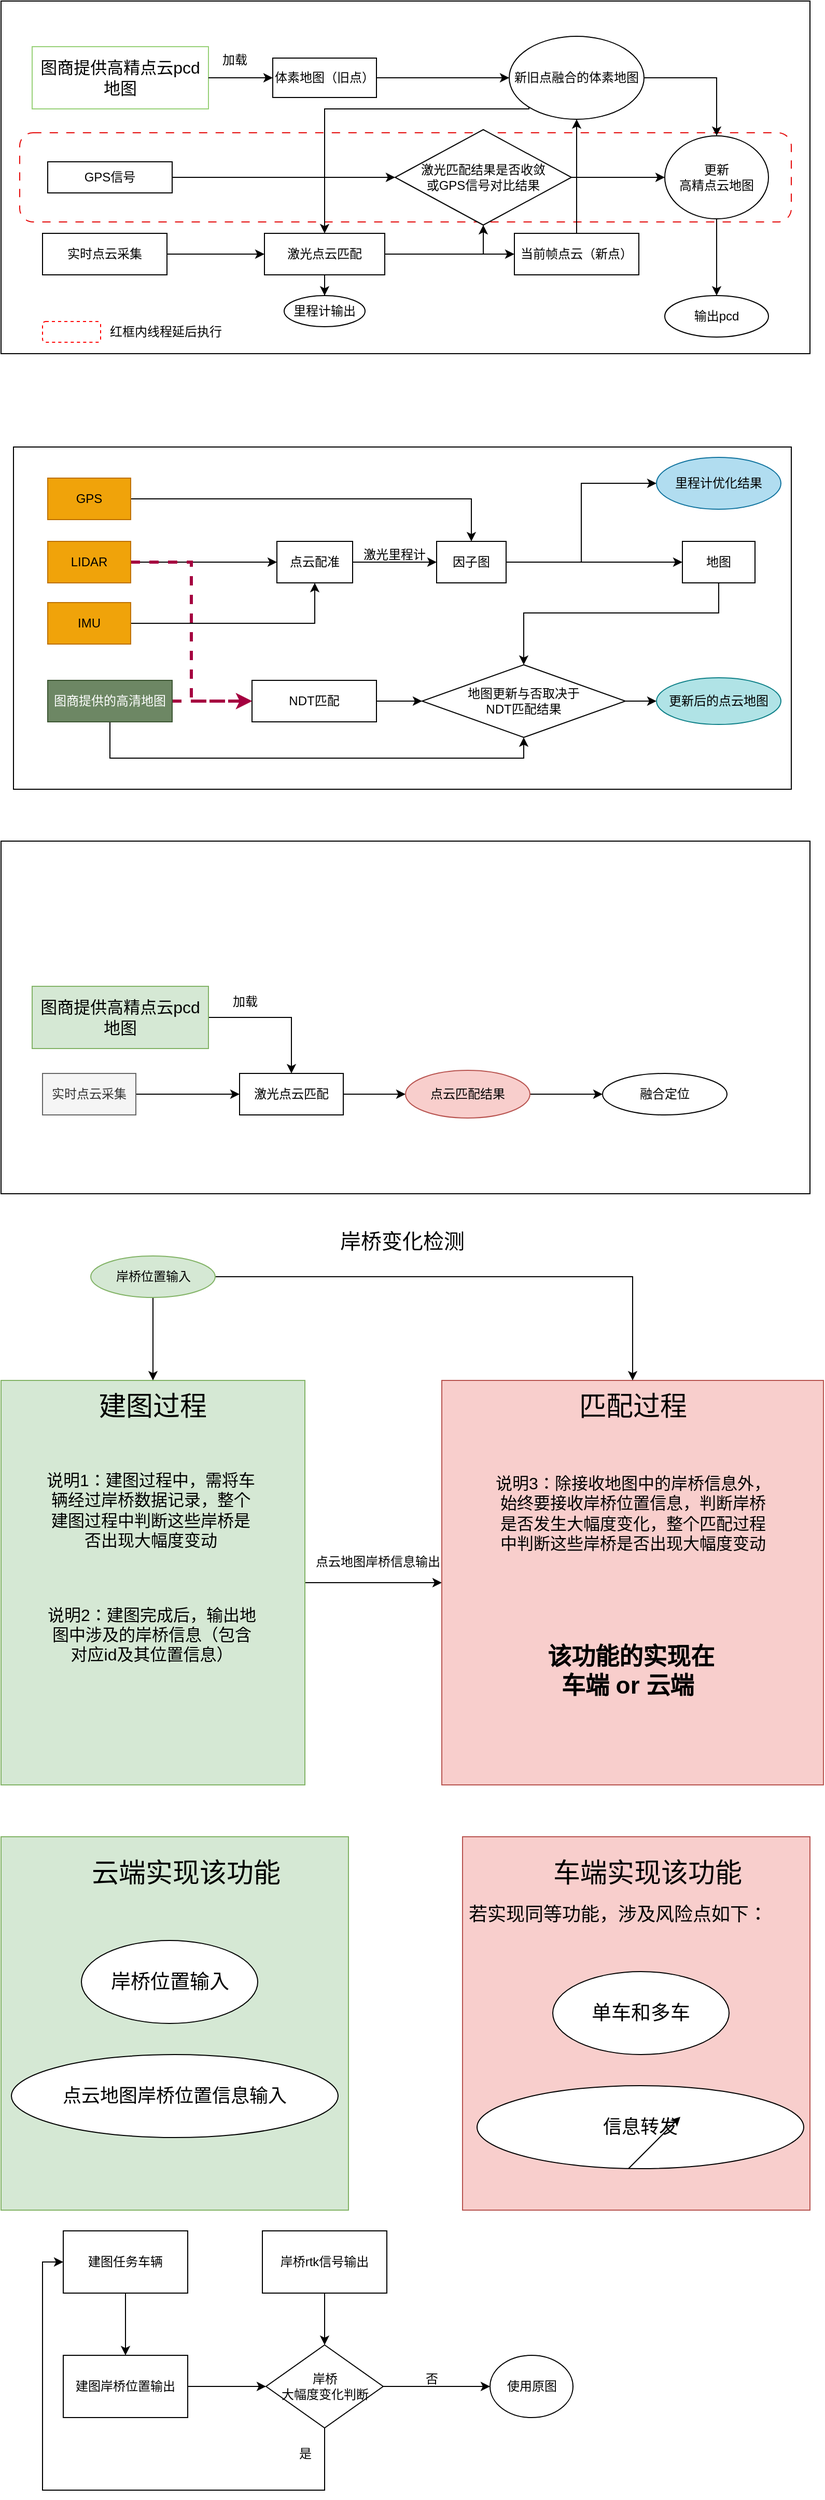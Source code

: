 <mxfile version="24.6.3" type="github">
  <diagram name="第 1 页" id="jgk6TLI41gFWQYQwitnz">
    <mxGraphModel dx="463" dy="562" grid="1" gridSize="10" guides="1" tooltips="1" connect="1" arrows="1" fold="1" page="1" pageScale="1" pageWidth="827" pageHeight="1169" math="0" shadow="0">
      <root>
        <mxCell id="0" />
        <mxCell id="1" parent="0" />
        <mxCell id="wMJG4W6XiPVDL9AXUNTD-142" value="" style="rounded=0;whiteSpace=wrap;html=1;" parent="1" vertex="1">
          <mxGeometry x="847" y="440" width="750" height="330" as="geometry" />
        </mxCell>
        <mxCell id="wMJG4W6XiPVDL9AXUNTD-46" value="" style="rounded=0;whiteSpace=wrap;html=1;" parent="1" vertex="1">
          <mxGeometry x="835" y="10" width="780" height="340" as="geometry" />
        </mxCell>
        <mxCell id="wMJG4W6XiPVDL9AXUNTD-97" value="" style="rounded=1;whiteSpace=wrap;html=1;dashed=1;dashPattern=8 8;strokeColor=#e40707;" parent="1" vertex="1">
          <mxGeometry x="853" y="137" width="744" height="86" as="geometry" />
        </mxCell>
        <mxCell id="wMJG4W6XiPVDL9AXUNTD-47" value="&lt;font style=&quot;font-size: 16px;&quot;&gt;图商提供高精点云pcd地图&lt;/font&gt;" style="rounded=0;whiteSpace=wrap;html=1;strokeColor=#97D077;" parent="1" vertex="1">
          <mxGeometry x="865" y="54" width="170" height="60" as="geometry" />
        </mxCell>
        <mxCell id="wMJG4W6XiPVDL9AXUNTD-54" style="edgeStyle=orthogonalEdgeStyle;rounded=0;orthogonalLoop=1;jettySize=auto;html=1;exitX=1;exitY=0.5;exitDx=0;exitDy=0;entryX=0;entryY=0.5;entryDx=0;entryDy=0;" parent="1" source="wMJG4W6XiPVDL9AXUNTD-49" target="wMJG4W6XiPVDL9AXUNTD-51" edge="1">
          <mxGeometry relative="1" as="geometry" />
        </mxCell>
        <mxCell id="wMJG4W6XiPVDL9AXUNTD-49" value="实时点云采集" style="rounded=0;whiteSpace=wrap;html=1;" parent="1" vertex="1">
          <mxGeometry x="875" y="234" width="120" height="40" as="geometry" />
        </mxCell>
        <mxCell id="wMJG4W6XiPVDL9AXUNTD-50" value="当前帧点云（新点）" style="rounded=0;whiteSpace=wrap;html=1;" parent="1" vertex="1">
          <mxGeometry x="1330" y="234" width="120" height="40" as="geometry" />
        </mxCell>
        <mxCell id="wMJG4W6XiPVDL9AXUNTD-57" style="edgeStyle=orthogonalEdgeStyle;rounded=0;orthogonalLoop=1;jettySize=auto;html=1;exitX=1;exitY=0.5;exitDx=0;exitDy=0;entryX=0;entryY=0.5;entryDx=0;entryDy=0;" parent="1" source="wMJG4W6XiPVDL9AXUNTD-51" target="wMJG4W6XiPVDL9AXUNTD-50" edge="1">
          <mxGeometry relative="1" as="geometry" />
        </mxCell>
        <mxCell id="wMJG4W6XiPVDL9AXUNTD-83" style="edgeStyle=orthogonalEdgeStyle;rounded=0;orthogonalLoop=1;jettySize=auto;html=1;entryX=0.5;entryY=1;entryDx=0;entryDy=0;" parent="1" source="wMJG4W6XiPVDL9AXUNTD-51" target="wMJG4W6XiPVDL9AXUNTD-69" edge="1">
          <mxGeometry relative="1" as="geometry">
            <mxPoint x="1285" y="224" as="targetPoint" />
          </mxGeometry>
        </mxCell>
        <mxCell id="wMJG4W6XiPVDL9AXUNTD-104" value="" style="edgeStyle=orthogonalEdgeStyle;rounded=0;orthogonalLoop=1;jettySize=auto;html=1;" parent="1" source="wMJG4W6XiPVDL9AXUNTD-51" target="wMJG4W6XiPVDL9AXUNTD-103" edge="1">
          <mxGeometry relative="1" as="geometry" />
        </mxCell>
        <mxCell id="wMJG4W6XiPVDL9AXUNTD-51" value="激光点云匹配" style="rounded=0;whiteSpace=wrap;html=1;" parent="1" vertex="1">
          <mxGeometry x="1089" y="234" width="116" height="40" as="geometry" />
        </mxCell>
        <mxCell id="wMJG4W6XiPVDL9AXUNTD-60" value="" style="endArrow=classic;html=1;rounded=0;exitX=1;exitY=0.5;exitDx=0;exitDy=0;" parent="1" source="wMJG4W6XiPVDL9AXUNTD-47" target="wMJG4W6XiPVDL9AXUNTD-61" edge="1">
          <mxGeometry width="50" height="50" relative="1" as="geometry">
            <mxPoint x="1110" y="14" as="sourcePoint" />
            <mxPoint x="1150" y="-56" as="targetPoint" />
          </mxGeometry>
        </mxCell>
        <mxCell id="wMJG4W6XiPVDL9AXUNTD-76" value="" style="edgeStyle=orthogonalEdgeStyle;rounded=0;orthogonalLoop=1;jettySize=auto;html=1;exitX=0;exitY=1;exitDx=0;exitDy=0;" parent="1" source="wMJG4W6XiPVDL9AXUNTD-78" target="wMJG4W6XiPVDL9AXUNTD-51" edge="1">
          <mxGeometry relative="1" as="geometry">
            <Array as="points">
              <mxPoint x="1344" y="114" />
              <mxPoint x="1147" y="114" />
            </Array>
          </mxGeometry>
        </mxCell>
        <mxCell id="wMJG4W6XiPVDL9AXUNTD-61" value="体素地图（旧点）" style="rounded=0;whiteSpace=wrap;html=1;" parent="1" vertex="1">
          <mxGeometry x="1097" y="65" width="100" height="38" as="geometry" />
        </mxCell>
        <mxCell id="wMJG4W6XiPVDL9AXUNTD-66" value="加载" style="text;html=1;align=center;verticalAlign=middle;resizable=0;points=[];autosize=1;strokeColor=none;fillColor=none;" parent="1" vertex="1">
          <mxGeometry x="1035" y="52" width="50" height="30" as="geometry" />
        </mxCell>
        <mxCell id="wMJG4W6XiPVDL9AXUNTD-72" style="edgeStyle=orthogonalEdgeStyle;rounded=0;orthogonalLoop=1;jettySize=auto;html=1;exitX=1;exitY=0.5;exitDx=0;exitDy=0;entryX=0;entryY=0.5;entryDx=0;entryDy=0;" parent="1" source="wMJG4W6XiPVDL9AXUNTD-67" target="wMJG4W6XiPVDL9AXUNTD-69" edge="1">
          <mxGeometry relative="1" as="geometry" />
        </mxCell>
        <mxCell id="wMJG4W6XiPVDL9AXUNTD-67" value="GPS信号" style="rounded=0;whiteSpace=wrap;html=1;" parent="1" vertex="1">
          <mxGeometry x="880" y="165" width="120" height="30" as="geometry" />
        </mxCell>
        <mxCell id="wMJG4W6XiPVDL9AXUNTD-68" value="" style="endArrow=classic;html=1;rounded=0;exitX=0.5;exitY=0;exitDx=0;exitDy=0;entryX=0.5;entryY=1;entryDx=0;entryDy=0;" parent="1" source="wMJG4W6XiPVDL9AXUNTD-50" target="wMJG4W6XiPVDL9AXUNTD-78" edge="1">
          <mxGeometry width="50" height="50" relative="1" as="geometry">
            <mxPoint x="1095" y="184" as="sourcePoint" />
            <mxPoint x="1345" y="184" as="targetPoint" />
          </mxGeometry>
        </mxCell>
        <mxCell id="wMJG4W6XiPVDL9AXUNTD-87" style="edgeStyle=orthogonalEdgeStyle;rounded=0;orthogonalLoop=1;jettySize=auto;html=1;" parent="1" source="wMJG4W6XiPVDL9AXUNTD-69" target="wMJG4W6XiPVDL9AXUNTD-88" edge="1">
          <mxGeometry relative="1" as="geometry">
            <mxPoint x="1475" y="180" as="targetPoint" />
          </mxGeometry>
        </mxCell>
        <mxCell id="wMJG4W6XiPVDL9AXUNTD-69" value="激光匹配结果是否收敛&lt;br&gt;或GPS信号对比结果" style="rhombus;whiteSpace=wrap;html=1;" parent="1" vertex="1">
          <mxGeometry x="1215" y="134" width="170" height="92" as="geometry" />
        </mxCell>
        <mxCell id="wMJG4W6XiPVDL9AXUNTD-79" value="" style="endArrow=classic;html=1;rounded=0;entryX=0;entryY=0.5;entryDx=0;entryDy=0;exitX=1;exitY=0.5;exitDx=0;exitDy=0;" parent="1" source="wMJG4W6XiPVDL9AXUNTD-61" target="wMJG4W6XiPVDL9AXUNTD-78" edge="1">
          <mxGeometry width="50" height="50" relative="1" as="geometry">
            <mxPoint x="1199" y="84" as="sourcePoint" />
            <mxPoint x="1405" y="84" as="targetPoint" />
          </mxGeometry>
        </mxCell>
        <mxCell id="wMJG4W6XiPVDL9AXUNTD-90" style="edgeStyle=orthogonalEdgeStyle;rounded=0;orthogonalLoop=1;jettySize=auto;html=1;entryX=0.5;entryY=0;entryDx=0;entryDy=0;" parent="1" source="wMJG4W6XiPVDL9AXUNTD-78" target="wMJG4W6XiPVDL9AXUNTD-88" edge="1">
          <mxGeometry relative="1" as="geometry" />
        </mxCell>
        <mxCell id="wMJG4W6XiPVDL9AXUNTD-78" value="新旧点融合的体素地图" style="ellipse;whiteSpace=wrap;html=1;" parent="1" vertex="1">
          <mxGeometry x="1325" y="44" width="130" height="80" as="geometry" />
        </mxCell>
        <mxCell id="wMJG4W6XiPVDL9AXUNTD-92" value="" style="edgeStyle=orthogonalEdgeStyle;rounded=0;orthogonalLoop=1;jettySize=auto;html=1;" parent="1" source="wMJG4W6XiPVDL9AXUNTD-88" target="wMJG4W6XiPVDL9AXUNTD-91" edge="1">
          <mxGeometry relative="1" as="geometry" />
        </mxCell>
        <mxCell id="wMJG4W6XiPVDL9AXUNTD-88" value="更新&lt;br&gt;高精点云地图" style="ellipse;whiteSpace=wrap;html=1;" parent="1" vertex="1">
          <mxGeometry x="1475" y="140" width="100" height="80" as="geometry" />
        </mxCell>
        <mxCell id="wMJG4W6XiPVDL9AXUNTD-91" value="输出pcd" style="ellipse;whiteSpace=wrap;html=1;" parent="1" vertex="1">
          <mxGeometry x="1475" y="294" width="100" height="40" as="geometry" />
        </mxCell>
        <mxCell id="wMJG4W6XiPVDL9AXUNTD-98" value="" style="rounded=1;whiteSpace=wrap;html=1;dashed=1;strokeColor=#FF0000;" parent="1" vertex="1">
          <mxGeometry x="875" y="319" width="56" height="20" as="geometry" />
        </mxCell>
        <mxCell id="wMJG4W6XiPVDL9AXUNTD-99" value="红框内线程延后执行" style="text;html=1;strokeColor=none;fillColor=none;align=center;verticalAlign=middle;whiteSpace=wrap;rounded=0;" parent="1" vertex="1">
          <mxGeometry x="935" y="314" width="118" height="30" as="geometry" />
        </mxCell>
        <mxCell id="wMJG4W6XiPVDL9AXUNTD-103" value="里程计输出" style="ellipse;whiteSpace=wrap;html=1;" parent="1" vertex="1">
          <mxGeometry x="1108" y="294" width="78" height="30" as="geometry" />
        </mxCell>
        <mxCell id="wMJG4W6XiPVDL9AXUNTD-113" style="edgeStyle=orthogonalEdgeStyle;rounded=0;orthogonalLoop=1;jettySize=auto;html=1;" parent="1" source="wMJG4W6XiPVDL9AXUNTD-105" target="wMJG4W6XiPVDL9AXUNTD-111" edge="1">
          <mxGeometry relative="1" as="geometry" />
        </mxCell>
        <mxCell id="wMJG4W6XiPVDL9AXUNTD-105" value="GPS" style="rounded=0;whiteSpace=wrap;html=1;fillColor=#f0a30a;fontColor=#000000;strokeColor=#BD7000;" parent="1" vertex="1">
          <mxGeometry x="880" y="470" width="80" height="40" as="geometry" />
        </mxCell>
        <mxCell id="wMJG4W6XiPVDL9AXUNTD-109" style="edgeStyle=orthogonalEdgeStyle;rounded=0;orthogonalLoop=1;jettySize=auto;html=1;exitX=1;exitY=0.5;exitDx=0;exitDy=0;entryX=0;entryY=0.5;entryDx=0;entryDy=0;" parent="1" source="wMJG4W6XiPVDL9AXUNTD-106" target="wMJG4W6XiPVDL9AXUNTD-108" edge="1">
          <mxGeometry relative="1" as="geometry" />
        </mxCell>
        <mxCell id="wMJG4W6XiPVDL9AXUNTD-146" style="edgeStyle=orthogonalEdgeStyle;rounded=0;orthogonalLoop=1;jettySize=auto;html=1;entryX=0;entryY=0.5;entryDx=0;entryDy=0;strokeColor=#A50040;fillColor=#d80073;dashed=1;strokeWidth=3;" parent="1" source="wMJG4W6XiPVDL9AXUNTD-106" target="wMJG4W6XiPVDL9AXUNTD-117" edge="1">
          <mxGeometry relative="1" as="geometry" />
        </mxCell>
        <mxCell id="wMJG4W6XiPVDL9AXUNTD-106" value="LIDAR" style="rounded=0;whiteSpace=wrap;html=1;fillColor=#f0a30a;fontColor=#000000;strokeColor=#BD7000;" parent="1" vertex="1">
          <mxGeometry x="880" y="531" width="80" height="40" as="geometry" />
        </mxCell>
        <mxCell id="wMJG4W6XiPVDL9AXUNTD-112" style="edgeStyle=orthogonalEdgeStyle;rounded=0;orthogonalLoop=1;jettySize=auto;html=1;" parent="1" source="wMJG4W6XiPVDL9AXUNTD-107" target="wMJG4W6XiPVDL9AXUNTD-108" edge="1">
          <mxGeometry relative="1" as="geometry" />
        </mxCell>
        <mxCell id="wMJG4W6XiPVDL9AXUNTD-107" value="IMU" style="rounded=0;whiteSpace=wrap;html=1;fillColor=#f0a30a;fontColor=#000000;strokeColor=#BD7000;" parent="1" vertex="1">
          <mxGeometry x="880" y="590" width="80" height="40" as="geometry" />
        </mxCell>
        <mxCell id="wMJG4W6XiPVDL9AXUNTD-114" style="edgeStyle=orthogonalEdgeStyle;rounded=0;orthogonalLoop=1;jettySize=auto;html=1;exitX=1;exitY=0.5;exitDx=0;exitDy=0;entryX=0;entryY=0.5;entryDx=0;entryDy=0;" parent="1" source="wMJG4W6XiPVDL9AXUNTD-108" target="wMJG4W6XiPVDL9AXUNTD-111" edge="1">
          <mxGeometry relative="1" as="geometry" />
        </mxCell>
        <mxCell id="wMJG4W6XiPVDL9AXUNTD-108" value="点云配准" style="whiteSpace=wrap;html=1;movable=1;resizable=1;rotatable=1;deletable=1;editable=1;locked=0;connectable=1;" parent="1" vertex="1">
          <mxGeometry x="1101" y="531" width="73" height="40" as="geometry" />
        </mxCell>
        <mxCell id="wMJG4W6XiPVDL9AXUNTD-120" value="" style="edgeStyle=orthogonalEdgeStyle;rounded=0;orthogonalLoop=1;jettySize=auto;html=1;" parent="1" source="wMJG4W6XiPVDL9AXUNTD-111" target="wMJG4W6XiPVDL9AXUNTD-119" edge="1">
          <mxGeometry relative="1" as="geometry" />
        </mxCell>
        <mxCell id="wMJG4W6XiPVDL9AXUNTD-141" style="edgeStyle=orthogonalEdgeStyle;rounded=0;orthogonalLoop=1;jettySize=auto;html=1;entryX=0;entryY=0.5;entryDx=0;entryDy=0;" parent="1" source="wMJG4W6XiPVDL9AXUNTD-111" target="wMJG4W6XiPVDL9AXUNTD-143" edge="1">
          <mxGeometry relative="1" as="geometry">
            <mxPoint x="1492" y="490" as="targetPoint" />
          </mxGeometry>
        </mxCell>
        <mxCell id="wMJG4W6XiPVDL9AXUNTD-111" value="因子图" style="rounded=0;whiteSpace=wrap;html=1;" parent="1" vertex="1">
          <mxGeometry x="1255" y="531" width="67" height="40" as="geometry" />
        </mxCell>
        <mxCell id="wMJG4W6XiPVDL9AXUNTD-115" value="激光里程计" style="text;html=1;align=center;verticalAlign=middle;resizable=0;points=[];autosize=1;strokeColor=none;fillColor=none;" parent="1" vertex="1">
          <mxGeometry x="1174" y="529" width="80" height="30" as="geometry" />
        </mxCell>
        <mxCell id="wMJG4W6XiPVDL9AXUNTD-129" value="" style="edgeStyle=orthogonalEdgeStyle;rounded=0;orthogonalLoop=1;jettySize=auto;html=1;strokeColor=#A50040;fillColor=#d80073;dashed=1;strokeWidth=3;" parent="1" source="wMJG4W6XiPVDL9AXUNTD-116" target="wMJG4W6XiPVDL9AXUNTD-117" edge="1">
          <mxGeometry relative="1" as="geometry" />
        </mxCell>
        <mxCell id="wMJG4W6XiPVDL9AXUNTD-139" style="edgeStyle=orthogonalEdgeStyle;rounded=0;orthogonalLoop=1;jettySize=auto;html=1;entryX=0.5;entryY=1;entryDx=0;entryDy=0;" parent="1" source="wMJG4W6XiPVDL9AXUNTD-116" target="wMJG4W6XiPVDL9AXUNTD-131" edge="1">
          <mxGeometry relative="1" as="geometry">
            <Array as="points">
              <mxPoint x="940" y="740" />
              <mxPoint x="1339" y="740" />
            </Array>
          </mxGeometry>
        </mxCell>
        <mxCell id="wMJG4W6XiPVDL9AXUNTD-116" value="图商提供的高清地图" style="rounded=0;whiteSpace=wrap;html=1;fillColor=#6d8764;fontColor=#ffffff;strokeColor=#3A5431;" parent="1" vertex="1">
          <mxGeometry x="880" y="665" width="120" height="40" as="geometry" />
        </mxCell>
        <mxCell id="wMJG4W6XiPVDL9AXUNTD-133" style="edgeStyle=orthogonalEdgeStyle;rounded=0;orthogonalLoop=1;jettySize=auto;html=1;entryX=0;entryY=0.5;entryDx=0;entryDy=0;" parent="1" source="wMJG4W6XiPVDL9AXUNTD-117" target="wMJG4W6XiPVDL9AXUNTD-131" edge="1">
          <mxGeometry relative="1" as="geometry" />
        </mxCell>
        <mxCell id="wMJG4W6XiPVDL9AXUNTD-117" value="NDT匹配" style="rounded=0;whiteSpace=wrap;html=1;" parent="1" vertex="1">
          <mxGeometry x="1077" y="665" width="120" height="40" as="geometry" />
        </mxCell>
        <mxCell id="wMJG4W6XiPVDL9AXUNTD-137" style="edgeStyle=orthogonalEdgeStyle;rounded=0;orthogonalLoop=1;jettySize=auto;html=1;entryX=0.5;entryY=0;entryDx=0;entryDy=0;" parent="1" source="wMJG4W6XiPVDL9AXUNTD-119" target="wMJG4W6XiPVDL9AXUNTD-131" edge="1">
          <mxGeometry relative="1" as="geometry">
            <Array as="points">
              <mxPoint x="1527" y="600" />
              <mxPoint x="1339" y="600" />
            </Array>
          </mxGeometry>
        </mxCell>
        <mxCell id="wMJG4W6XiPVDL9AXUNTD-119" value="地图" style="rounded=0;whiteSpace=wrap;html=1;" parent="1" vertex="1">
          <mxGeometry x="1492" y="531" width="70" height="40" as="geometry" />
        </mxCell>
        <mxCell id="wMJG4W6XiPVDL9AXUNTD-145" value="" style="edgeStyle=orthogonalEdgeStyle;rounded=0;orthogonalLoop=1;jettySize=auto;html=1;" parent="1" source="wMJG4W6XiPVDL9AXUNTD-131" target="wMJG4W6XiPVDL9AXUNTD-144" edge="1">
          <mxGeometry relative="1" as="geometry" />
        </mxCell>
        <mxCell id="wMJG4W6XiPVDL9AXUNTD-131" value="地图更新与否取决于&lt;br&gt;NDT匹配结果" style="rhombus;whiteSpace=wrap;html=1;" parent="1" vertex="1">
          <mxGeometry x="1241" y="650" width="196" height="70" as="geometry" />
        </mxCell>
        <mxCell id="wMJG4W6XiPVDL9AXUNTD-143" value="里程计优化结果" style="ellipse;whiteSpace=wrap;html=1;fillColor=#b1ddf0;strokeColor=#10739e;" parent="1" vertex="1">
          <mxGeometry x="1467" y="450" width="120" height="50" as="geometry" />
        </mxCell>
        <mxCell id="wMJG4W6XiPVDL9AXUNTD-144" value="更新后的点云地图" style="ellipse;whiteSpace=wrap;html=1;fillColor=#b0e3e6;strokeColor=#0e8088;" parent="1" vertex="1">
          <mxGeometry x="1467" y="662.5" width="120" height="45" as="geometry" />
        </mxCell>
        <mxCell id="LvPCP1mISs3mfpXkRBbp-1" value="" style="rounded=0;whiteSpace=wrap;html=1;" parent="1" vertex="1">
          <mxGeometry x="835" y="820" width="780" height="340" as="geometry" />
        </mxCell>
        <mxCell id="LvPCP1mISs3mfpXkRBbp-33" style="edgeStyle=orthogonalEdgeStyle;rounded=0;orthogonalLoop=1;jettySize=auto;html=1;exitX=1;exitY=0.5;exitDx=0;exitDy=0;entryX=0.5;entryY=0;entryDx=0;entryDy=0;" parent="1" source="LvPCP1mISs3mfpXkRBbp-3" target="LvPCP1mISs3mfpXkRBbp-10" edge="1">
          <mxGeometry relative="1" as="geometry" />
        </mxCell>
        <mxCell id="LvPCP1mISs3mfpXkRBbp-3" value="&lt;font style=&quot;font-size: 16px;&quot;&gt;图商提供高精点云pcd地图&lt;/font&gt;" style="rounded=0;whiteSpace=wrap;html=1;strokeColor=#82b366;fillColor=#d5e8d4;" parent="1" vertex="1">
          <mxGeometry x="865" y="960" width="170" height="60" as="geometry" />
        </mxCell>
        <mxCell id="LvPCP1mISs3mfpXkRBbp-4" style="edgeStyle=orthogonalEdgeStyle;rounded=0;orthogonalLoop=1;jettySize=auto;html=1;exitX=1;exitY=0.5;exitDx=0;exitDy=0;entryX=0;entryY=0.5;entryDx=0;entryDy=0;" parent="1" source="LvPCP1mISs3mfpXkRBbp-5" target="LvPCP1mISs3mfpXkRBbp-10" edge="1">
          <mxGeometry relative="1" as="geometry" />
        </mxCell>
        <mxCell id="LvPCP1mISs3mfpXkRBbp-5" value="实时点云采集" style="rounded=0;whiteSpace=wrap;html=1;fillColor=#f5f5f5;fontColor=#333333;strokeColor=#666666;" parent="1" vertex="1">
          <mxGeometry x="875" y="1044" width="90" height="40" as="geometry" />
        </mxCell>
        <mxCell id="LvPCP1mISs3mfpXkRBbp-31" value="" style="edgeStyle=orthogonalEdgeStyle;rounded=0;orthogonalLoop=1;jettySize=auto;html=1;" parent="1" source="LvPCP1mISs3mfpXkRBbp-10" target="LvPCP1mISs3mfpXkRBbp-30" edge="1">
          <mxGeometry relative="1" as="geometry" />
        </mxCell>
        <mxCell id="LvPCP1mISs3mfpXkRBbp-10" value="激光点云匹配" style="rounded=0;whiteSpace=wrap;html=1;" parent="1" vertex="1">
          <mxGeometry x="1065" y="1044" width="100" height="40" as="geometry" />
        </mxCell>
        <mxCell id="LvPCP1mISs3mfpXkRBbp-14" value="加载" style="text;html=1;align=center;verticalAlign=middle;resizable=0;points=[];autosize=1;strokeColor=none;fillColor=none;" parent="1" vertex="1">
          <mxGeometry x="1045" y="960" width="50" height="30" as="geometry" />
        </mxCell>
        <mxCell id="LvPCP1mISs3mfpXkRBbp-34" value="" style="edgeStyle=orthogonalEdgeStyle;rounded=0;orthogonalLoop=1;jettySize=auto;html=1;" parent="1" source="LvPCP1mISs3mfpXkRBbp-30" target="LvPCP1mISs3mfpXkRBbp-32" edge="1">
          <mxGeometry relative="1" as="geometry" />
        </mxCell>
        <mxCell id="LvPCP1mISs3mfpXkRBbp-30" value="点云匹配结果" style="ellipse;whiteSpace=wrap;html=1;fillColor=#f8cecc;strokeColor=#b85450;" parent="1" vertex="1">
          <mxGeometry x="1225" y="1041" width="120" height="46" as="geometry" />
        </mxCell>
        <mxCell id="LvPCP1mISs3mfpXkRBbp-32" value="融合定位" style="ellipse;whiteSpace=wrap;html=1;" parent="1" vertex="1">
          <mxGeometry x="1415" y="1044" width="120" height="40" as="geometry" />
        </mxCell>
        <mxCell id="V4BnP03uMcus3ixBciyZ-2" value="岸桥变化检测" style="text;html=1;align=center;verticalAlign=middle;whiteSpace=wrap;rounded=0;fontSize=20;" parent="1" vertex="1">
          <mxGeometry x="1152" y="1190" width="140" height="30" as="geometry" />
        </mxCell>
        <mxCell id="V4BnP03uMcus3ixBciyZ-14" style="edgeStyle=orthogonalEdgeStyle;rounded=0;orthogonalLoop=1;jettySize=auto;html=1;exitX=1;exitY=0.5;exitDx=0;exitDy=0;entryX=0;entryY=0.5;entryDx=0;entryDy=0;" parent="1" source="V4BnP03uMcus3ixBciyZ-4" target="V4BnP03uMcus3ixBciyZ-5" edge="1">
          <mxGeometry relative="1" as="geometry" />
        </mxCell>
        <mxCell id="V4BnP03uMcus3ixBciyZ-4" value="" style="rounded=0;whiteSpace=wrap;html=1;fillColor=#d5e8d4;strokeColor=#82b366;" parent="1" vertex="1">
          <mxGeometry x="835" y="1340" width="293" height="390" as="geometry" />
        </mxCell>
        <mxCell id="V4BnP03uMcus3ixBciyZ-5" value="" style="rounded=0;whiteSpace=wrap;html=1;fillColor=#f8cecc;strokeColor=#b85450;" parent="1" vertex="1">
          <mxGeometry x="1260" y="1340" width="368" height="390" as="geometry" />
        </mxCell>
        <mxCell id="V4BnP03uMcus3ixBciyZ-9" style="edgeStyle=orthogonalEdgeStyle;rounded=0;orthogonalLoop=1;jettySize=auto;html=1;entryX=0.5;entryY=0;entryDx=0;entryDy=0;" parent="1" source="V4BnP03uMcus3ixBciyZ-6" target="V4BnP03uMcus3ixBciyZ-4" edge="1">
          <mxGeometry relative="1" as="geometry" />
        </mxCell>
        <mxCell id="V4BnP03uMcus3ixBciyZ-10" style="edgeStyle=orthogonalEdgeStyle;rounded=0;orthogonalLoop=1;jettySize=auto;html=1;exitX=1;exitY=0.5;exitDx=0;exitDy=0;entryX=0.5;entryY=0;entryDx=0;entryDy=0;" parent="1" source="V4BnP03uMcus3ixBciyZ-6" target="V4BnP03uMcus3ixBciyZ-5" edge="1">
          <mxGeometry relative="1" as="geometry" />
        </mxCell>
        <mxCell id="V4BnP03uMcus3ixBciyZ-6" value="岸桥位置输入" style="ellipse;whiteSpace=wrap;html=1;fillColor=#d5e8d4;strokeColor=#82b366;" parent="1" vertex="1">
          <mxGeometry x="921.5" y="1220" width="120" height="40" as="geometry" />
        </mxCell>
        <mxCell id="V4BnP03uMcus3ixBciyZ-7" value="建图过程" style="text;html=1;align=center;verticalAlign=middle;whiteSpace=wrap;rounded=0;fontSize=26;" parent="1" vertex="1">
          <mxGeometry x="907.25" y="1350" width="148.5" height="30" as="geometry" />
        </mxCell>
        <mxCell id="V4BnP03uMcus3ixBciyZ-8" value="匹配过程" style="text;html=1;align=center;verticalAlign=middle;whiteSpace=wrap;rounded=0;fontSize=26;" parent="1" vertex="1">
          <mxGeometry x="1386.5" y="1350" width="115" height="30" as="geometry" />
        </mxCell>
        <mxCell id="V4BnP03uMcus3ixBciyZ-12" value="说明1：建图过程中，需将车辆经过岸桥数据记录，整个建图过程中判断这些岸桥是否出现大幅度变动" style="text;html=1;align=center;verticalAlign=middle;whiteSpace=wrap;rounded=0;fontSize=16;" parent="1" vertex="1">
          <mxGeometry x="875" y="1410" width="209" height="110" as="geometry" />
        </mxCell>
        <mxCell id="V4BnP03uMcus3ixBciyZ-13" value="说明2：建图完成后，输出地图中涉及的岸桥信息（包含对应id及其位置信息）" style="text;html=1;align=center;verticalAlign=middle;whiteSpace=wrap;rounded=0;fontSize=16;" parent="1" vertex="1">
          <mxGeometry x="876" y="1530" width="209" height="110" as="geometry" />
        </mxCell>
        <mxCell id="V4BnP03uMcus3ixBciyZ-15" value="点云地图岸桥信息输出" style="text;html=1;align=center;verticalAlign=middle;resizable=0;points=[];autosize=1;strokeColor=none;fillColor=none;" parent="1" vertex="1">
          <mxGeometry x="1128" y="1500" width="140" height="30" as="geometry" />
        </mxCell>
        <mxCell id="V4BnP03uMcus3ixBciyZ-17" value="说明3：除接收地图中的岸桥信息外，始终要接收岸桥位置信息，判断岸桥是否发生大幅度变化，整个匹配过程中判断这些岸桥是否出现大幅度变动" style="text;html=1;align=center;verticalAlign=middle;whiteSpace=wrap;rounded=0;fontSize=16;" parent="1" vertex="1">
          <mxGeometry x="1308.75" y="1395" width="270.5" height="145" as="geometry" />
        </mxCell>
        <mxCell id="V4BnP03uMcus3ixBciyZ-19" value="&lt;b&gt;该功能的实现在车端 or 云端&amp;nbsp;&lt;/b&gt;" style="text;html=1;align=center;verticalAlign=middle;whiteSpace=wrap;rounded=0;fontSize=23;" parent="1" vertex="1">
          <mxGeometry x="1350" y="1590" width="185" height="60" as="geometry" />
        </mxCell>
        <mxCell id="V4BnP03uMcus3ixBciyZ-21" value="" style="rounded=0;whiteSpace=wrap;html=1;fillColor=#d5e8d4;strokeColor=#82b366;" parent="1" vertex="1">
          <mxGeometry x="835" y="1780" width="335" height="360" as="geometry" />
        </mxCell>
        <mxCell id="V4BnP03uMcus3ixBciyZ-22" value="云端实现该功能" style="text;html=1;align=center;verticalAlign=middle;whiteSpace=wrap;rounded=0;fontSize=26;" parent="1" vertex="1">
          <mxGeometry x="910" y="1800" width="207" height="30" as="geometry" />
        </mxCell>
        <mxCell id="V4BnP03uMcus3ixBciyZ-23" value="岸桥位置输入" style="ellipse;whiteSpace=wrap;html=1;fontSize=19;" parent="1" vertex="1">
          <mxGeometry x="912.5" y="1880" width="170" height="80" as="geometry" />
        </mxCell>
        <mxCell id="V4BnP03uMcus3ixBciyZ-27" value="&lt;font style=&quot;font-size: 18px;&quot;&gt;点云地图岸桥位置信息输入&lt;/font&gt;" style="ellipse;whiteSpace=wrap;html=1;" parent="1" vertex="1">
          <mxGeometry x="845" y="1990" width="315" height="80" as="geometry" />
        </mxCell>
        <mxCell id="V4BnP03uMcus3ixBciyZ-28" value="" style="rounded=0;whiteSpace=wrap;html=1;fillColor=#f8cecc;strokeColor=#b85450;" parent="1" vertex="1">
          <mxGeometry x="1280" y="1780" width="335" height="360" as="geometry" />
        </mxCell>
        <mxCell id="V4BnP03uMcus3ixBciyZ-29" value="车端实现该功能" style="text;html=1;align=center;verticalAlign=middle;whiteSpace=wrap;rounded=0;fontSize=26;" parent="1" vertex="1">
          <mxGeometry x="1355" y="1800" width="207" height="30" as="geometry" />
        </mxCell>
        <mxCell id="V4BnP03uMcus3ixBciyZ-30" value="单车和多车" style="ellipse;whiteSpace=wrap;html=1;fontSize=19;" parent="1" vertex="1">
          <mxGeometry x="1367" y="1910" width="170" height="80" as="geometry" />
        </mxCell>
        <mxCell id="V4BnP03uMcus3ixBciyZ-31" value="&lt;span style=&quot;font-size: 18px;&quot;&gt;信息转发&lt;/span&gt;" style="ellipse;whiteSpace=wrap;html=1;" parent="1" vertex="1">
          <mxGeometry x="1294" y="2020" width="315" height="80" as="geometry" />
        </mxCell>
        <mxCell id="V4BnP03uMcus3ixBciyZ-34" value="&lt;font style=&quot;font-size: 18px;&quot;&gt;若实现同等功能，涉及风险点如下：&lt;/font&gt;" style="text;html=1;align=center;verticalAlign=middle;whiteSpace=wrap;rounded=0;" parent="1" vertex="1">
          <mxGeometry x="1264" y="1840" width="331.5" height="30" as="geometry" />
        </mxCell>
        <mxCell id="r38z5beCAV9mYBOr-FjT-4" value="" style="edgeStyle=orthogonalEdgeStyle;rounded=0;orthogonalLoop=1;jettySize=auto;html=1;entryX=0;entryY=0.5;entryDx=0;entryDy=0;" edge="1" parent="1" source="r38z5beCAV9mYBOr-FjT-1" target="r38z5beCAV9mYBOr-FjT-7">
          <mxGeometry relative="1" as="geometry">
            <mxPoint x="1087" y="2310" as="targetPoint" />
          </mxGeometry>
        </mxCell>
        <mxCell id="r38z5beCAV9mYBOr-FjT-1" value="建图岸桥位置输出" style="rounded=0;whiteSpace=wrap;html=1;" vertex="1" parent="1">
          <mxGeometry x="895" y="2280" width="120" height="60" as="geometry" />
        </mxCell>
        <mxCell id="r38z5beCAV9mYBOr-FjT-2" value="" style="endArrow=classic;html=1;rounded=0;" edge="1" parent="1">
          <mxGeometry width="50" height="50" relative="1" as="geometry">
            <mxPoint x="1440" y="2100" as="sourcePoint" />
            <mxPoint x="1490" y="2050" as="targetPoint" />
          </mxGeometry>
        </mxCell>
        <mxCell id="r38z5beCAV9mYBOr-FjT-8" value="" style="edgeStyle=orthogonalEdgeStyle;rounded=0;orthogonalLoop=1;jettySize=auto;html=1;" edge="1" parent="1" source="r38z5beCAV9mYBOr-FjT-5" target="r38z5beCAV9mYBOr-FjT-7">
          <mxGeometry relative="1" as="geometry" />
        </mxCell>
        <mxCell id="r38z5beCAV9mYBOr-FjT-5" value="岸桥rtk信号输出" style="rounded=0;whiteSpace=wrap;html=1;" vertex="1" parent="1">
          <mxGeometry x="1087" y="2160" width="120" height="60" as="geometry" />
        </mxCell>
        <mxCell id="r38z5beCAV9mYBOr-FjT-12" value="" style="edgeStyle=orthogonalEdgeStyle;rounded=0;orthogonalLoop=1;jettySize=auto;html=1;" edge="1" parent="1" source="r38z5beCAV9mYBOr-FjT-7" target="r38z5beCAV9mYBOr-FjT-11">
          <mxGeometry relative="1" as="geometry" />
        </mxCell>
        <mxCell id="r38z5beCAV9mYBOr-FjT-16" style="edgeStyle=orthogonalEdgeStyle;rounded=0;orthogonalLoop=1;jettySize=auto;html=1;entryX=0;entryY=0.5;entryDx=0;entryDy=0;" edge="1" parent="1" source="r38z5beCAV9mYBOr-FjT-7" target="r38z5beCAV9mYBOr-FjT-9">
          <mxGeometry relative="1" as="geometry">
            <Array as="points">
              <mxPoint x="1147" y="2410" />
              <mxPoint x="875" y="2410" />
              <mxPoint x="875" y="2190" />
            </Array>
          </mxGeometry>
        </mxCell>
        <mxCell id="r38z5beCAV9mYBOr-FjT-7" value="岸桥&lt;div&gt;大幅度变化判断&lt;/div&gt;" style="rhombus;whiteSpace=wrap;html=1;" vertex="1" parent="1">
          <mxGeometry x="1090.5" y="2270" width="113" height="80" as="geometry" />
        </mxCell>
        <mxCell id="r38z5beCAV9mYBOr-FjT-10" value="" style="edgeStyle=orthogonalEdgeStyle;rounded=0;orthogonalLoop=1;jettySize=auto;html=1;" edge="1" parent="1" source="r38z5beCAV9mYBOr-FjT-9" target="r38z5beCAV9mYBOr-FjT-1">
          <mxGeometry relative="1" as="geometry" />
        </mxCell>
        <mxCell id="r38z5beCAV9mYBOr-FjT-9" value="建图任务车辆" style="rounded=0;whiteSpace=wrap;html=1;" vertex="1" parent="1">
          <mxGeometry x="895" y="2160" width="120" height="60" as="geometry" />
        </mxCell>
        <mxCell id="r38z5beCAV9mYBOr-FjT-11" value="使用原图" style="ellipse;whiteSpace=wrap;html=1;" vertex="1" parent="1">
          <mxGeometry x="1306.5" y="2280" width="80" height="60" as="geometry" />
        </mxCell>
        <mxCell id="r38z5beCAV9mYBOr-FjT-13" value="否" style="text;html=1;align=center;verticalAlign=middle;resizable=0;points=[];autosize=1;strokeColor=none;fillColor=none;" vertex="1" parent="1">
          <mxGeometry x="1230" y="2288" width="40" height="30" as="geometry" />
        </mxCell>
        <mxCell id="r38z5beCAV9mYBOr-FjT-17" value="是" style="text;html=1;align=center;verticalAlign=middle;resizable=0;points=[];autosize=1;strokeColor=none;fillColor=none;" vertex="1" parent="1">
          <mxGeometry x="1108" y="2360" width="40" height="30" as="geometry" />
        </mxCell>
      </root>
    </mxGraphModel>
  </diagram>
</mxfile>
